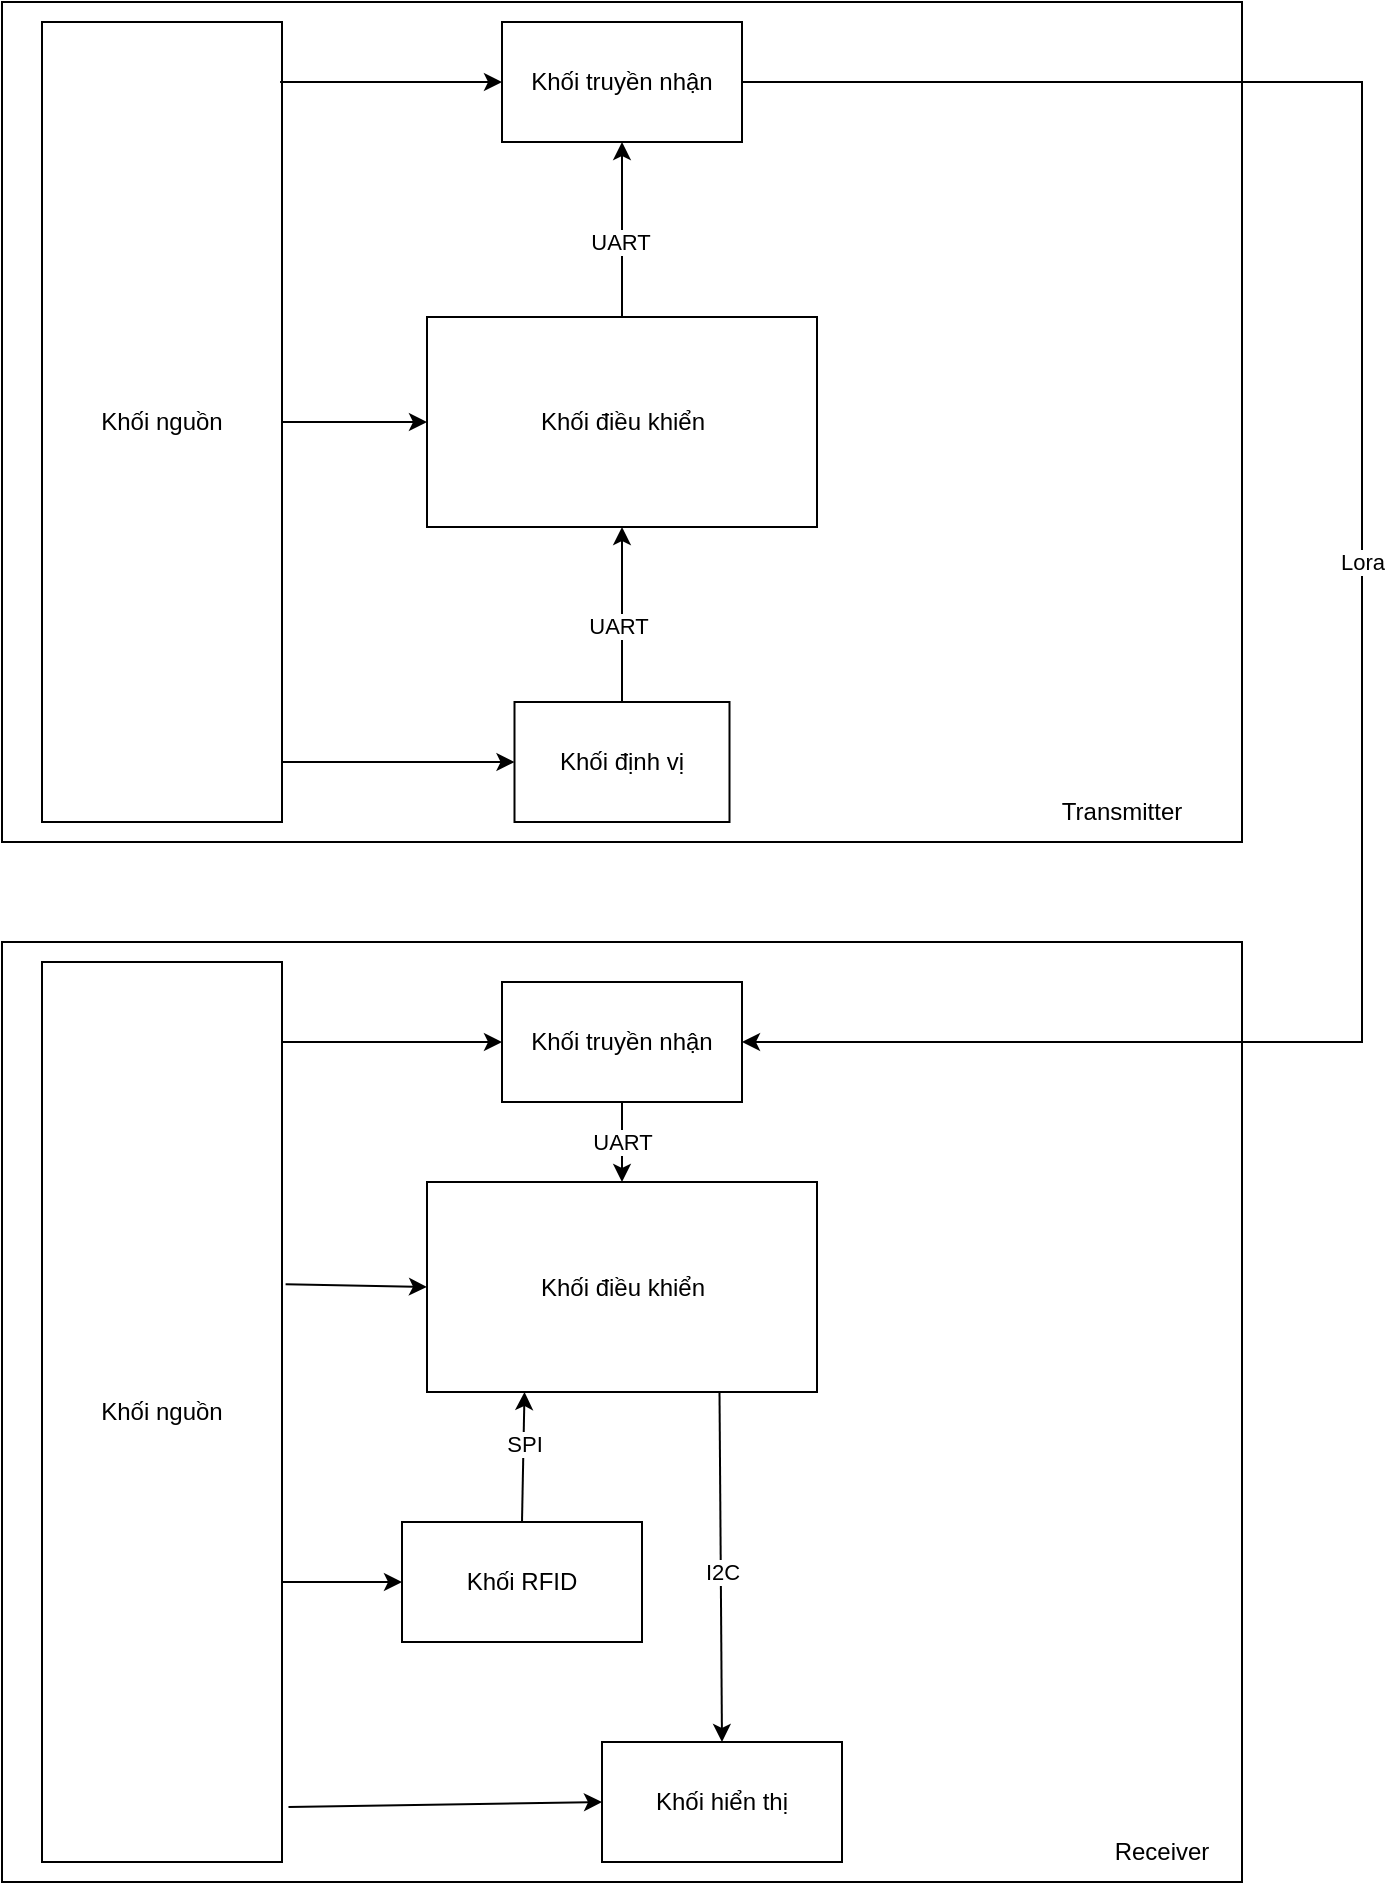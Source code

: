 <mxfile version="24.0.4" type="device">
  <diagram name="Page-1" id="VrgqfTE3O9dD1oBgVT37">
    <mxGraphModel dx="1969" dy="908" grid="1" gridSize="10" guides="1" tooltips="1" connect="1" arrows="1" fold="1" page="1" pageScale="1" pageWidth="850" pageHeight="1100" math="0" shadow="0">
      <root>
        <mxCell id="0" />
        <mxCell id="1" parent="0" />
        <mxCell id="nVUxOTjiVfGgajbKeW7u-1" value="" style="rounded=0;whiteSpace=wrap;html=1;" vertex="1" parent="1">
          <mxGeometry x="30" y="30" width="620" height="420" as="geometry" />
        </mxCell>
        <mxCell id="nVUxOTjiVfGgajbKeW7u-2" value="Khối nguồn" style="rounded=0;whiteSpace=wrap;html=1;" vertex="1" parent="1">
          <mxGeometry x="50" y="40" width="120" height="400" as="geometry" />
        </mxCell>
        <mxCell id="nVUxOTjiVfGgajbKeW7u-3" value="Khối điều khiển" style="rounded=0;whiteSpace=wrap;html=1;" vertex="1" parent="1">
          <mxGeometry x="242.5" y="187.5" width="195" height="105" as="geometry" />
        </mxCell>
        <mxCell id="nVUxOTjiVfGgajbKeW7u-4" value="Khối truyền nhận" style="rounded=0;whiteSpace=wrap;html=1;" vertex="1" parent="1">
          <mxGeometry x="280" y="40" width="120" height="60" as="geometry" />
        </mxCell>
        <mxCell id="nVUxOTjiVfGgajbKeW7u-5" value="Khối định vị" style="rounded=0;whiteSpace=wrap;html=1;" vertex="1" parent="1">
          <mxGeometry x="286.25" y="380" width="107.5" height="60" as="geometry" />
        </mxCell>
        <mxCell id="nVUxOTjiVfGgajbKeW7u-7" value="" style="endArrow=classic;html=1;rounded=0;entryX=0.5;entryY=1;entryDx=0;entryDy=0;exitX=0.5;exitY=0;exitDx=0;exitDy=0;" edge="1" parent="1" source="nVUxOTjiVfGgajbKeW7u-5" target="nVUxOTjiVfGgajbKeW7u-3">
          <mxGeometry width="50" height="50" relative="1" as="geometry">
            <mxPoint x="380" y="310" as="sourcePoint" />
            <mxPoint x="430" y="260" as="targetPoint" />
            <Array as="points">
              <mxPoint x="340" y="380" />
            </Array>
          </mxGeometry>
        </mxCell>
        <mxCell id="nVUxOTjiVfGgajbKeW7u-46" value="UART" style="edgeLabel;html=1;align=center;verticalAlign=middle;resizable=0;points=[];" vertex="1" connectable="0" parent="nVUxOTjiVfGgajbKeW7u-7">
          <mxGeometry x="-0.115" y="2" relative="1" as="geometry">
            <mxPoint as="offset" />
          </mxGeometry>
        </mxCell>
        <mxCell id="nVUxOTjiVfGgajbKeW7u-9" value="" style="endArrow=classic;html=1;rounded=0;entryX=0.5;entryY=1;entryDx=0;entryDy=0;exitX=0.5;exitY=0;exitDx=0;exitDy=0;" edge="1" parent="1" source="nVUxOTjiVfGgajbKeW7u-3" target="nVUxOTjiVfGgajbKeW7u-4">
          <mxGeometry width="50" height="50" relative="1" as="geometry">
            <mxPoint x="380" y="310" as="sourcePoint" />
            <mxPoint x="430" y="260" as="targetPoint" />
            <Array as="points" />
          </mxGeometry>
        </mxCell>
        <mxCell id="nVUxOTjiVfGgajbKeW7u-47" value="UART" style="edgeLabel;html=1;align=center;verticalAlign=middle;resizable=0;points=[];" vertex="1" connectable="0" parent="nVUxOTjiVfGgajbKeW7u-9">
          <mxGeometry x="-0.14" y="1" relative="1" as="geometry">
            <mxPoint as="offset" />
          </mxGeometry>
        </mxCell>
        <mxCell id="nVUxOTjiVfGgajbKeW7u-12" value="" style="rounded=0;whiteSpace=wrap;html=1;" vertex="1" parent="1">
          <mxGeometry x="30" y="500" width="620" height="470" as="geometry" />
        </mxCell>
        <mxCell id="nVUxOTjiVfGgajbKeW7u-16" value="Khối điều khiển" style="rounded=0;whiteSpace=wrap;html=1;" vertex="1" parent="1">
          <mxGeometry x="242.5" y="620" width="195" height="105" as="geometry" />
        </mxCell>
        <mxCell id="nVUxOTjiVfGgajbKeW7u-17" value="Khối truyền nhận" style="rounded=0;whiteSpace=wrap;html=1;" vertex="1" parent="1">
          <mxGeometry x="280" y="520" width="120" height="60" as="geometry" />
        </mxCell>
        <mxCell id="nVUxOTjiVfGgajbKeW7u-18" value="" style="endArrow=classic;html=1;rounded=0;exitX=1;exitY=0.5;exitDx=0;exitDy=0;entryX=1;entryY=0.5;entryDx=0;entryDy=0;" edge="1" parent="1" source="nVUxOTjiVfGgajbKeW7u-4" target="nVUxOTjiVfGgajbKeW7u-17">
          <mxGeometry relative="1" as="geometry">
            <mxPoint x="280" y="380" as="sourcePoint" />
            <mxPoint x="710" y="560" as="targetPoint" />
            <Array as="points">
              <mxPoint x="710" y="70" />
              <mxPoint x="710" y="550" />
            </Array>
          </mxGeometry>
        </mxCell>
        <mxCell id="nVUxOTjiVfGgajbKeW7u-19" value="Lora" style="edgeLabel;resizable=0;html=1;;align=center;verticalAlign=middle;" connectable="0" vertex="1" parent="nVUxOTjiVfGgajbKeW7u-18">
          <mxGeometry relative="1" as="geometry" />
        </mxCell>
        <mxCell id="nVUxOTjiVfGgajbKeW7u-21" value="" style="endArrow=classic;html=1;rounded=0;entryX=0.5;entryY=0;entryDx=0;entryDy=0;exitX=0.5;exitY=1;exitDx=0;exitDy=0;" edge="1" parent="1" source="nVUxOTjiVfGgajbKeW7u-17" target="nVUxOTjiVfGgajbKeW7u-16">
          <mxGeometry width="50" height="50" relative="1" as="geometry">
            <mxPoint x="300" y="540" as="sourcePoint" />
            <mxPoint x="350" y="490" as="targetPoint" />
            <Array as="points" />
          </mxGeometry>
        </mxCell>
        <mxCell id="nVUxOTjiVfGgajbKeW7u-30" value="UART" style="edgeLabel;html=1;align=center;verticalAlign=middle;resizable=0;points=[];" vertex="1" connectable="0" parent="nVUxOTjiVfGgajbKeW7u-21">
          <mxGeometry x="0.429" y="-3" relative="1" as="geometry">
            <mxPoint x="3" y="-9" as="offset" />
          </mxGeometry>
        </mxCell>
        <mxCell id="nVUxOTjiVfGgajbKeW7u-25" value="Khối hiển thị" style="rounded=0;whiteSpace=wrap;html=1;" vertex="1" parent="1">
          <mxGeometry x="330" y="900" width="120" height="60" as="geometry" />
        </mxCell>
        <mxCell id="nVUxOTjiVfGgajbKeW7u-26" value="" style="endArrow=classic;html=1;rounded=0;entryX=0.5;entryY=0;entryDx=0;entryDy=0;exitX=0.75;exitY=1;exitDx=0;exitDy=0;" edge="1" parent="1" source="nVUxOTjiVfGgajbKeW7u-16" target="nVUxOTjiVfGgajbKeW7u-25">
          <mxGeometry width="50" height="50" relative="1" as="geometry">
            <mxPoint x="90" y="860" as="sourcePoint" />
            <mxPoint x="140" y="810" as="targetPoint" />
            <Array as="points" />
          </mxGeometry>
        </mxCell>
        <mxCell id="nVUxOTjiVfGgajbKeW7u-31" value="I2C" style="edgeLabel;html=1;align=center;verticalAlign=middle;resizable=0;points=[];" vertex="1" connectable="0" parent="nVUxOTjiVfGgajbKeW7u-26">
          <mxGeometry x="0.023" y="-1" relative="1" as="geometry">
            <mxPoint x="1" as="offset" />
          </mxGeometry>
        </mxCell>
        <mxCell id="nVUxOTjiVfGgajbKeW7u-27" value="Khối RFID" style="rounded=0;whiteSpace=wrap;html=1;" vertex="1" parent="1">
          <mxGeometry x="230" y="790" width="120" height="60" as="geometry" />
        </mxCell>
        <mxCell id="nVUxOTjiVfGgajbKeW7u-28" value="" style="endArrow=classic;html=1;rounded=0;exitX=0.5;exitY=0;exitDx=0;exitDy=0;entryX=0.25;entryY=1;entryDx=0;entryDy=0;" edge="1" parent="1" source="nVUxOTjiVfGgajbKeW7u-27" target="nVUxOTjiVfGgajbKeW7u-16">
          <mxGeometry width="50" height="50" relative="1" as="geometry">
            <mxPoint x="90" y="620" as="sourcePoint" />
            <mxPoint x="140" y="570" as="targetPoint" />
            <Array as="points" />
          </mxGeometry>
        </mxCell>
        <mxCell id="nVUxOTjiVfGgajbKeW7u-29" value="SPI" style="edgeLabel;html=1;align=center;verticalAlign=middle;resizable=0;points=[];" vertex="1" connectable="0" parent="nVUxOTjiVfGgajbKeW7u-28">
          <mxGeometry x="0.216" relative="1" as="geometry">
            <mxPoint as="offset" />
          </mxGeometry>
        </mxCell>
        <mxCell id="nVUxOTjiVfGgajbKeW7u-32" value="Transmitter" style="text;html=1;align=center;verticalAlign=middle;whiteSpace=wrap;rounded=0;" vertex="1" parent="1">
          <mxGeometry x="560" y="420" width="60" height="30" as="geometry" />
        </mxCell>
        <mxCell id="nVUxOTjiVfGgajbKeW7u-33" value="Receiver" style="text;html=1;align=center;verticalAlign=middle;whiteSpace=wrap;rounded=0;" vertex="1" parent="1">
          <mxGeometry x="580" y="940" width="60" height="30" as="geometry" />
        </mxCell>
        <mxCell id="nVUxOTjiVfGgajbKeW7u-35" value="" style="endArrow=classic;html=1;rounded=0;entryX=0;entryY=0.5;entryDx=0;entryDy=0;exitX=0.992;exitY=0.075;exitDx=0;exitDy=0;exitPerimeter=0;" edge="1" parent="1" source="nVUxOTjiVfGgajbKeW7u-2" target="nVUxOTjiVfGgajbKeW7u-4">
          <mxGeometry width="50" height="50" relative="1" as="geometry">
            <mxPoint x="490" y="500" as="sourcePoint" />
            <mxPoint x="540" y="450" as="targetPoint" />
          </mxGeometry>
        </mxCell>
        <mxCell id="nVUxOTjiVfGgajbKeW7u-36" value="" style="endArrow=classic;html=1;rounded=0;entryX=0;entryY=0.5;entryDx=0;entryDy=0;exitX=1;exitY=0.5;exitDx=0;exitDy=0;" edge="1" parent="1" source="nVUxOTjiVfGgajbKeW7u-2" target="nVUxOTjiVfGgajbKeW7u-3">
          <mxGeometry width="50" height="50" relative="1" as="geometry">
            <mxPoint x="490" y="500" as="sourcePoint" />
            <mxPoint x="540" y="450" as="targetPoint" />
          </mxGeometry>
        </mxCell>
        <mxCell id="nVUxOTjiVfGgajbKeW7u-37" value="" style="endArrow=classic;html=1;rounded=0;entryX=0;entryY=0.5;entryDx=0;entryDy=0;" edge="1" parent="1" target="nVUxOTjiVfGgajbKeW7u-5">
          <mxGeometry width="50" height="50" relative="1" as="geometry">
            <mxPoint x="170" y="410" as="sourcePoint" />
            <mxPoint x="540" y="450" as="targetPoint" />
            <Array as="points" />
          </mxGeometry>
        </mxCell>
        <mxCell id="nVUxOTjiVfGgajbKeW7u-39" value="Khối nguồn" style="rounded=0;whiteSpace=wrap;html=1;" vertex="1" parent="1">
          <mxGeometry x="50" y="510" width="120" height="450" as="geometry" />
        </mxCell>
        <mxCell id="nVUxOTjiVfGgajbKeW7u-40" value="" style="endArrow=classic;html=1;rounded=0;entryX=0;entryY=0.5;entryDx=0;entryDy=0;" edge="1" parent="1" target="nVUxOTjiVfGgajbKeW7u-17">
          <mxGeometry width="50" height="50" relative="1" as="geometry">
            <mxPoint x="170" y="550" as="sourcePoint" />
            <mxPoint x="540" y="450" as="targetPoint" />
          </mxGeometry>
        </mxCell>
        <mxCell id="nVUxOTjiVfGgajbKeW7u-42" value="" style="endArrow=classic;html=1;rounded=0;entryX=0;entryY=0.5;entryDx=0;entryDy=0;" edge="1" parent="1" target="nVUxOTjiVfGgajbKeW7u-27">
          <mxGeometry width="50" height="50" relative="1" as="geometry">
            <mxPoint x="170" y="820" as="sourcePoint" />
            <mxPoint x="540" y="450" as="targetPoint" />
          </mxGeometry>
        </mxCell>
        <mxCell id="nVUxOTjiVfGgajbKeW7u-43" value="" style="endArrow=classic;html=1;rounded=0;entryX=0;entryY=0.5;entryDx=0;entryDy=0;exitX=1.015;exitY=0.358;exitDx=0;exitDy=0;exitPerimeter=0;" edge="1" parent="1" source="nVUxOTjiVfGgajbKeW7u-39" target="nVUxOTjiVfGgajbKeW7u-16">
          <mxGeometry width="50" height="50" relative="1" as="geometry">
            <mxPoint x="176" y="666" as="sourcePoint" />
            <mxPoint x="540" y="450" as="targetPoint" />
          </mxGeometry>
        </mxCell>
        <mxCell id="nVUxOTjiVfGgajbKeW7u-45" value="" style="endArrow=classic;html=1;rounded=0;entryX=0;entryY=0.5;entryDx=0;entryDy=0;exitX=1.027;exitY=0.939;exitDx=0;exitDy=0;exitPerimeter=0;" edge="1" parent="1" source="nVUxOTjiVfGgajbKeW7u-39" target="nVUxOTjiVfGgajbKeW7u-25">
          <mxGeometry width="50" height="50" relative="1" as="geometry">
            <mxPoint x="490" y="500" as="sourcePoint" />
            <mxPoint x="540" y="450" as="targetPoint" />
          </mxGeometry>
        </mxCell>
      </root>
    </mxGraphModel>
  </diagram>
</mxfile>
